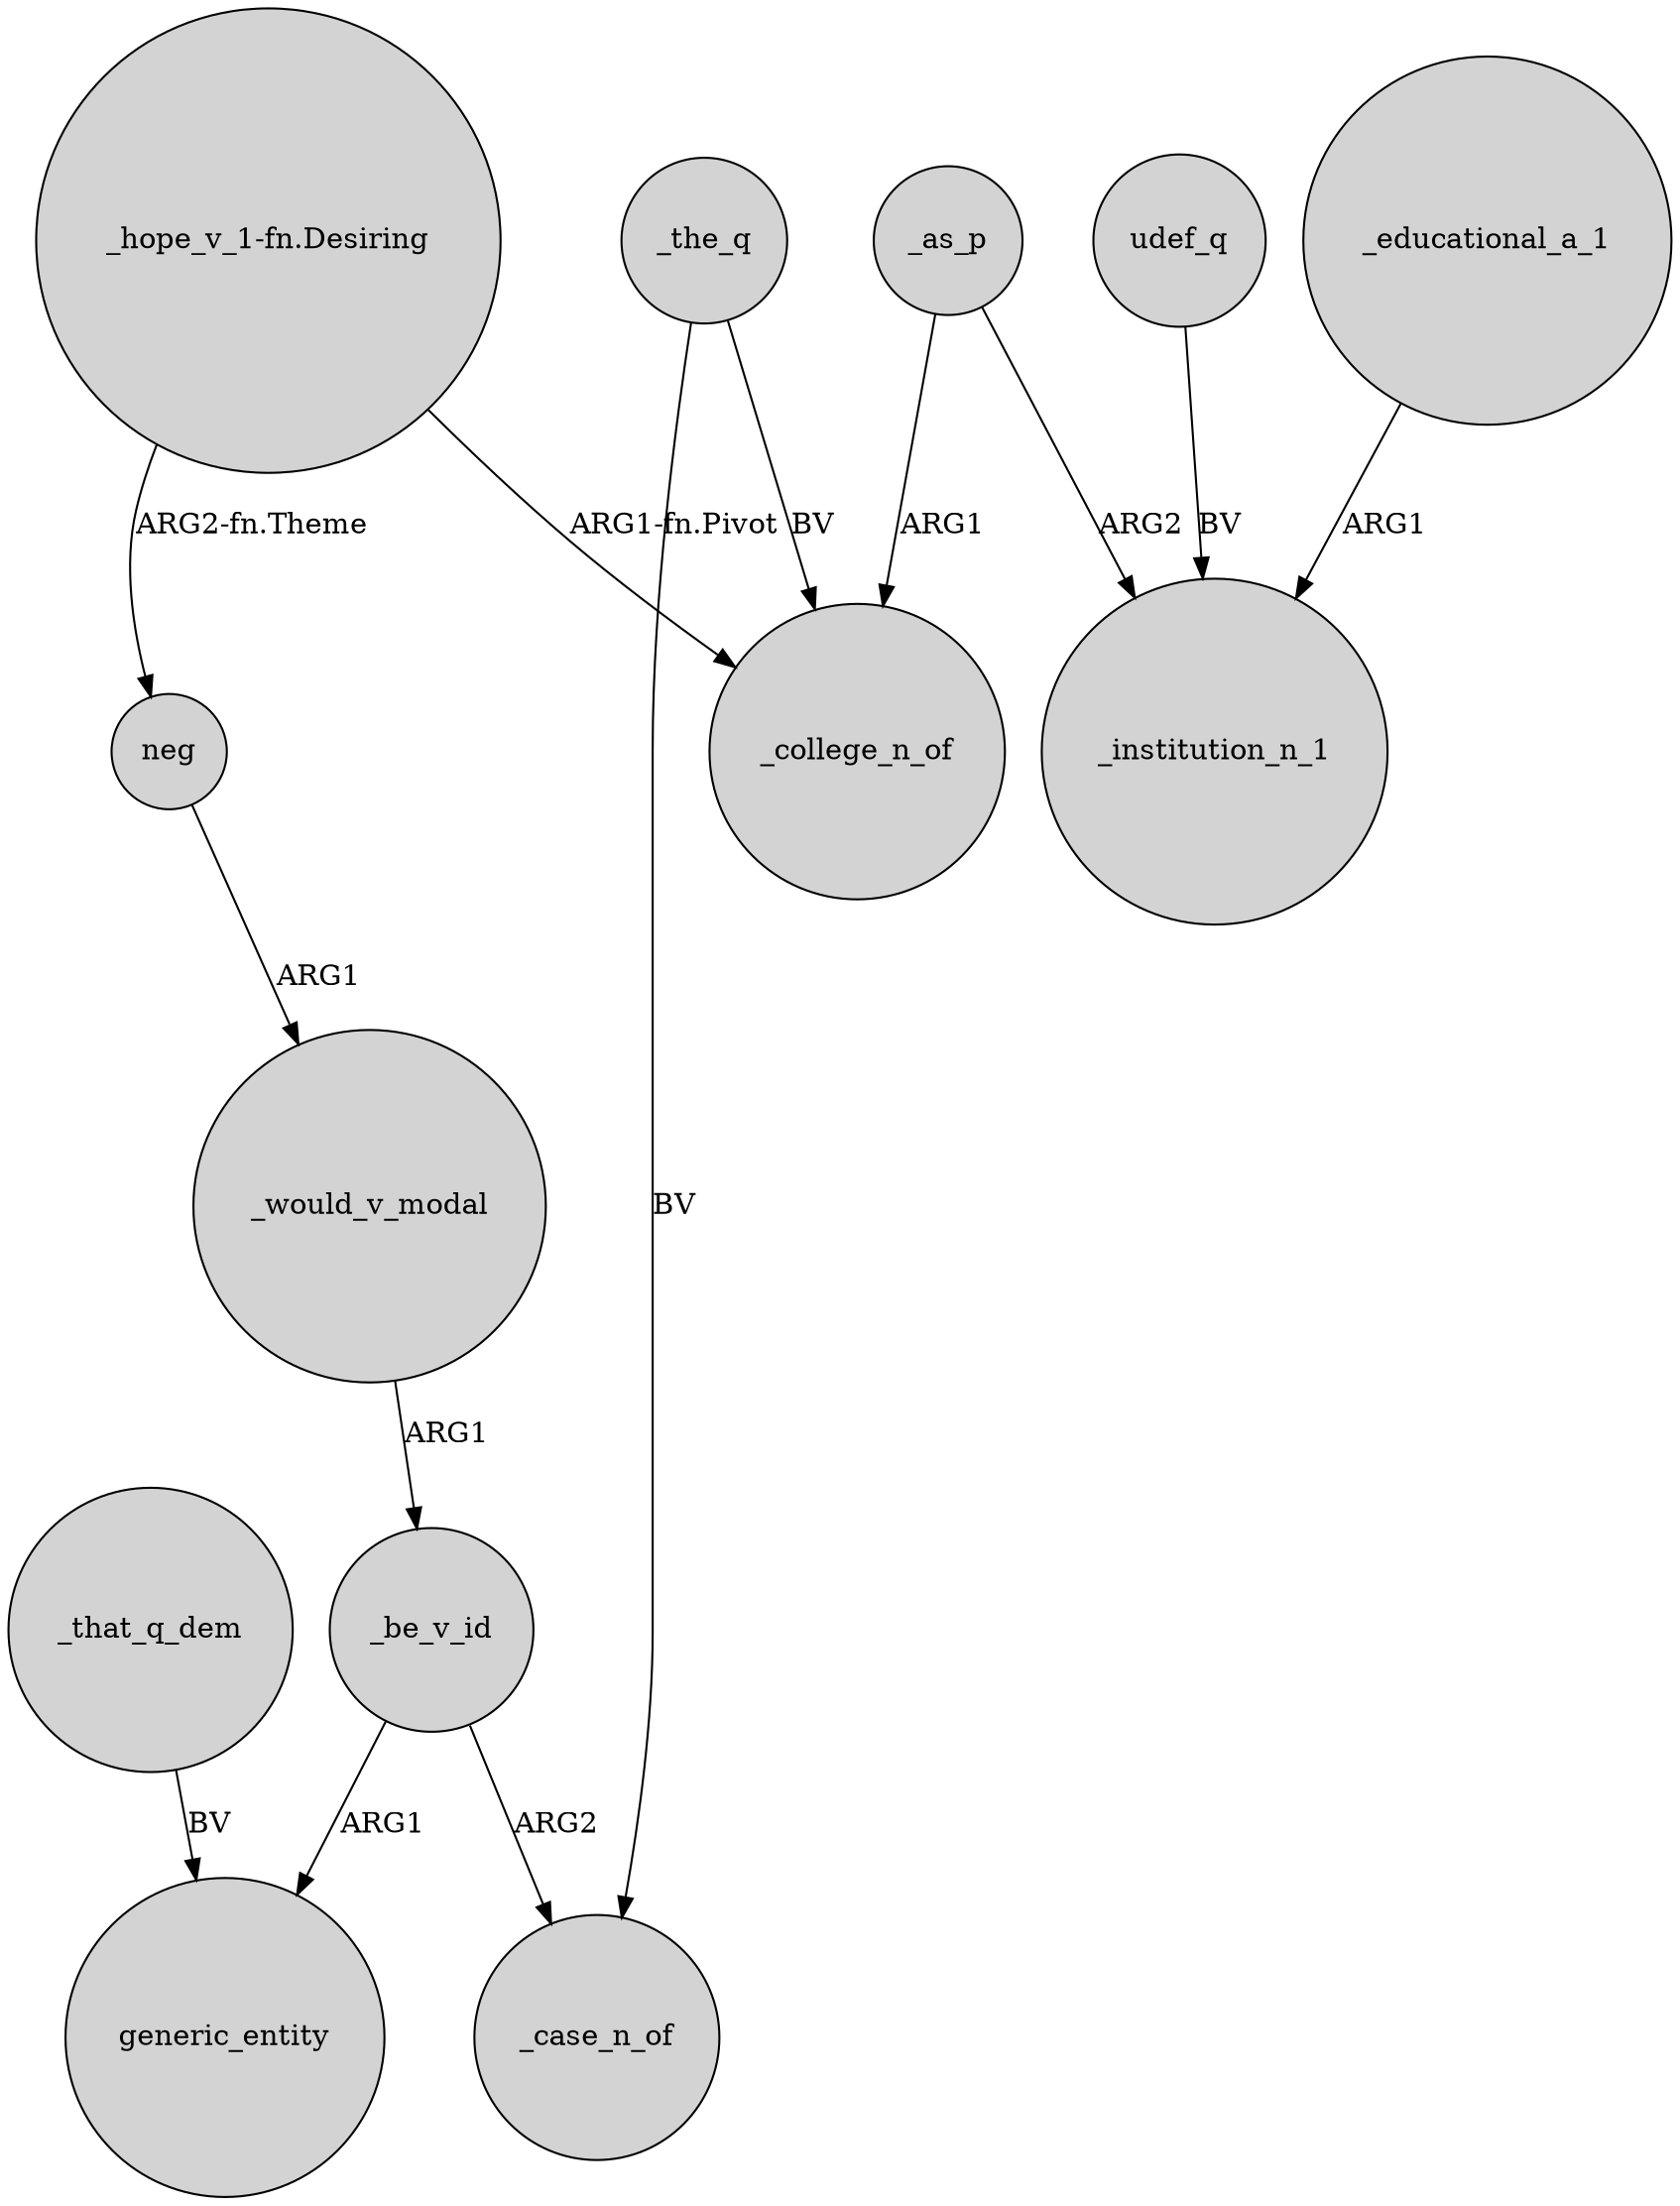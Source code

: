 digraph {
	node [shape=circle style=filled]
	neg -> _would_v_modal [label=ARG1]
	_would_v_modal -> _be_v_id [label=ARG1]
	"_hope_v_1-fn.Desiring" -> neg [label="ARG2-fn.Theme"]
	_as_p -> _institution_n_1 [label=ARG2]
	_be_v_id -> generic_entity [label=ARG1]
	_that_q_dem -> generic_entity [label=BV]
	_as_p -> _college_n_of [label=ARG1]
	_educational_a_1 -> _institution_n_1 [label=ARG1]
	udef_q -> _institution_n_1 [label=BV]
	_be_v_id -> _case_n_of [label=ARG2]
	_the_q -> _college_n_of [label=BV]
	_the_q -> _case_n_of [label=BV]
	"_hope_v_1-fn.Desiring" -> _college_n_of [label="ARG1-fn.Pivot"]
}
